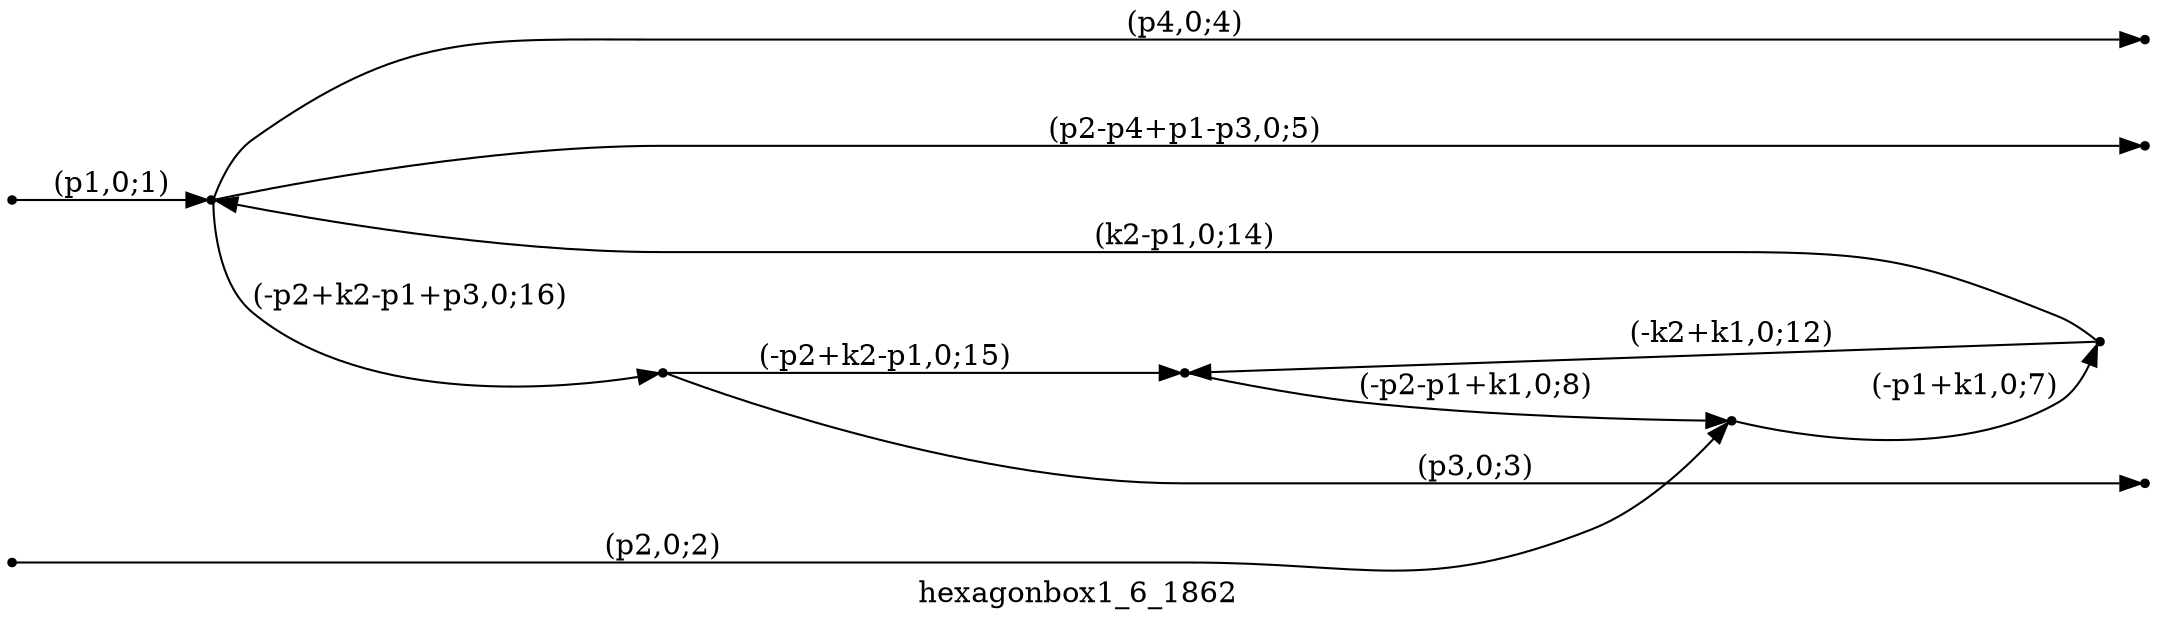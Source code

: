 digraph hexagonbox1_6_1862 {
  label="hexagonbox1_6_1862";
  rankdir="LR";
  subgraph edges {
    -1 -> 5 [label="(p1,0;1)"];
    -2 -> 1 [label="(p2,0;2)"];
    4 -> -3 [label="(p3,0;3)"];
    5 -> -4 [label="(p4,0;4)"];
    5 -> -5 [label="(p2-p4+p1-p3,0;5)"];
    1 -> 2 [label="(-p1+k1,0;7)"];
    3 -> 1 [label="(-p2-p1+k1,0;8)"];
    2 -> 3 [label="(-k2+k1,0;12)"];
    2 -> 5 [label="(k2-p1,0;14)"];
    4 -> 3 [label="(-p2+k2-p1,0;15)"];
    5 -> 4 [label="(-p2+k2-p1+p3,0;16)"];
  }
  subgraph incoming { rank="source"; -1; -2; }
  subgraph outgoing { rank="sink"; -3; -4; -5; }
-5 [shape=point];
-4 [shape=point];
-3 [shape=point];
-2 [shape=point];
-1 [shape=point];
1 [shape=point];
2 [shape=point];
3 [shape=point];
4 [shape=point];
5 [shape=point];
}

